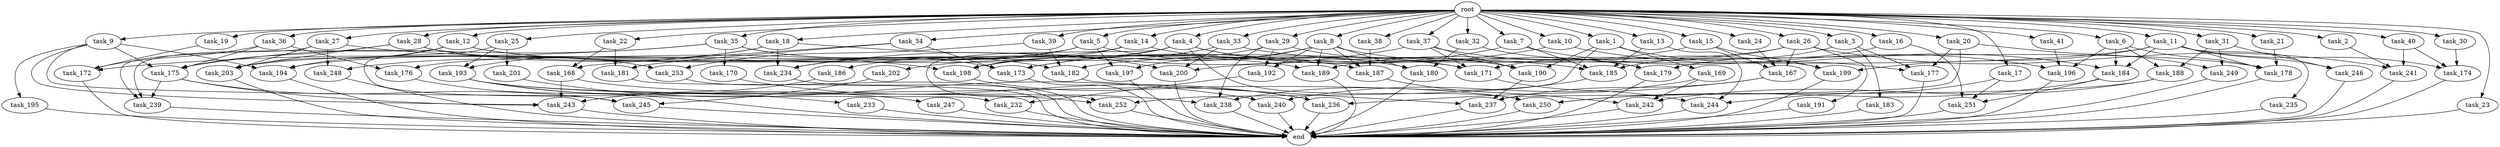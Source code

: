 digraph G {
  task_12 [size="2.048000"];
  task_199 [size="2216203124.736000"];
  task_36 [size="2.048000"];
  task_253 [size="343597383.680000"];
  task_19 [size="2.048000"];
  task_249 [size="893353197.568000"];
  task_196 [size="1168231104.512000"];
  root [size="0.000000"];
  task_10 [size="2.048000"];
  task_168 [size="1271310319.616000"];
  task_18 [size="2.048000"];
  task_1 [size="2.048000"];
  task_189 [size="979252543.488000"];
  task_183 [size="274877906.944000"];
  task_4 [size="2.048000"];
  task_33 [size="2.048000"];
  task_235 [size="68719476.736000"];
  task_234 [size="4277787426.816000"];
  task_22 [size="2.048000"];
  task_252 [size="3951369912.320000"];
  task_15 [size="2.048000"];
  task_5 [size="2.048000"];
  end [size="0.000000"];
  task_246 [size="343597383.680000"];
  task_167 [size="3865470566.400000"];
  task_14 [size="2.048000"];
  task_244 [size="652835028.992000"];
  task_38 [size="2.048000"];
  task_241 [size="5153960755.200000"];
  task_16 [size="2.048000"];
  task_7 [size="2.048000"];
  task_242 [size="2078764171.264000"];
  task_27 [size="2.048000"];
  task_203 [size="2353642078.208000"];
  task_26 [size="2.048000"];
  task_177 [size="2611340115.968000"];
  task_239 [size="2336462209.024000"];
  task_193 [size="3109556322.304000"];
  task_176 [size="1271310319.616000"];
  task_30 [size="2.048000"];
  task_245 [size="3332894621.696000"];
  task_172 [size="1752346656.768000"];
  task_200 [size="2216203124.736000"];
  task_171 [size="4483945857.024000"];
  task_197 [size="1116691496.960000"];
  task_39 [size="2.048000"];
  task_179 [size="1133871366.144000"];
  task_182 [size="2628519985.152000"];
  task_237 [size="3831110828.032000"];
  task_201 [size="1391569403.904000"];
  task_17 [size="2.048000"];
  task_169 [size="1717986918.400000"];
  task_236 [size="2765958938.624000"];
  task_31 [size="2.048000"];
  task_170 [size="841813590.016000"];
  task_194 [size="1614907703.296000"];
  task_2 [size="2.048000"];
  task_41 [size="2.048000"];
  task_35 [size="2.048000"];
  task_3 [size="2.048000"];
  task_187 [size="1168231104.512000"];
  task_247 [size="1391569403.904000"];
  task_40 [size="2.048000"];
  task_181 [size="1271310319.616000"];
  task_232 [size="1872605741.056000"];
  task_184 [size="1185410973.696000"];
  task_8 [size="2.048000"];
  task_191 [size="1717986918.400000"];
  task_29 [size="2.048000"];
  task_198 [size="1597727834.112000"];
  task_21 [size="2.048000"];
  task_28 [size="2.048000"];
  task_175 [size="2113123909.632000"];
  task_233 [size="1391569403.904000"];
  task_23 [size="2.048000"];
  task_190 [size="4552665333.760000"];
  task_25 [size="2.048000"];
  task_6 [size="2.048000"];
  task_32 [size="2.048000"];
  task_188 [size="549755813.888000"];
  task_250 [size="2920577761.280000"];
  task_20 [size="2.048000"];
  task_243 [size="3813930958.848000"];
  task_238 [size="2508260900.864000"];
  task_9 [size="2.048000"];
  task_37 [size="2.048000"];
  task_180 [size="1546188226.560000"];
  task_248 [size="2336462209.024000"];
  task_192 [size="549755813.888000"];
  task_195 [size="154618822.656000"];
  task_185 [size="1889785610.240000"];
  task_186 [size="841813590.016000"];
  task_34 [size="2.048000"];
  task_240 [size="498216206.336000"];
  task_202 [size="429496729.600000"];
  task_173 [size="3143916060.672000"];
  task_174 [size="1855425871.872000"];
  task_178 [size="2491081031.680000"];
  task_13 [size="2.048000"];
  task_251 [size="1116691496.960000"];
  task_24 [size="2.048000"];
  task_11 [size="2.048000"];

  task_12 -> task_187 [size="301989888.000000"];
  task_12 -> task_194 [size="301989888.000000"];
  task_12 -> task_239 [size="301989888.000000"];
  task_12 -> task_203 [size="301989888.000000"];
  task_12 -> task_171 [size="301989888.000000"];
  task_199 -> end [size="1.000000"];
  task_36 -> task_172 [size="411041792.000000"];
  task_36 -> task_176 [size="411041792.000000"];
  task_36 -> task_175 [size="411041792.000000"];
  task_253 -> end [size="1.000000"];
  task_19 -> task_172 [size="33554432.000000"];
  task_249 -> end [size="1.000000"];
  task_196 -> end [size="1.000000"];
  root -> task_12 [size="1.000000"];
  root -> task_35 [size="1.000000"];
  root -> task_14 [size="1.000000"];
  root -> task_36 [size="1.000000"];
  root -> task_37 [size="1.000000"];
  root -> task_6 [size="1.000000"];
  root -> task_32 [size="1.000000"];
  root -> task_38 [size="1.000000"];
  root -> task_19 [size="1.000000"];
  root -> task_13 [size="1.000000"];
  root -> task_20 [size="1.000000"];
  root -> task_16 [size="1.000000"];
  root -> task_9 [size="1.000000"];
  root -> task_31 [size="1.000000"];
  root -> task_10 [size="1.000000"];
  root -> task_1 [size="1.000000"];
  root -> task_18 [size="1.000000"];
  root -> task_5 [size="1.000000"];
  root -> task_2 [size="1.000000"];
  root -> task_4 [size="1.000000"];
  root -> task_27 [size="1.000000"];
  root -> task_41 [size="1.000000"];
  root -> task_11 [size="1.000000"];
  root -> task_23 [size="1.000000"];
  root -> task_3 [size="1.000000"];
  root -> task_26 [size="1.000000"];
  root -> task_7 [size="1.000000"];
  root -> task_40 [size="1.000000"];
  root -> task_34 [size="1.000000"];
  root -> task_17 [size="1.000000"];
  root -> task_33 [size="1.000000"];
  root -> task_15 [size="1.000000"];
  root -> task_22 [size="1.000000"];
  root -> task_29 [size="1.000000"];
  root -> task_8 [size="1.000000"];
  root -> task_30 [size="1.000000"];
  root -> task_39 [size="1.000000"];
  root -> task_25 [size="1.000000"];
  root -> task_24 [size="1.000000"];
  root -> task_21 [size="1.000000"];
  root -> task_28 [size="1.000000"];
  task_10 -> task_184 [size="411041792.000000"];
  task_10 -> task_173 [size="411041792.000000"];
  task_168 -> task_250 [size="411041792.000000"];
  task_168 -> task_243 [size="411041792.000000"];
  task_18 -> task_234 [size="838860800.000000"];
  task_18 -> task_248 [size="838860800.000000"];
  task_18 -> task_200 [size="838860800.000000"];
  task_18 -> task_193 [size="838860800.000000"];
  task_1 -> task_252 [size="838860800.000000"];
  task_1 -> task_177 [size="838860800.000000"];
  task_1 -> task_169 [size="838860800.000000"];
  task_1 -> task_190 [size="838860800.000000"];
  task_189 -> end [size="1.000000"];
  task_183 -> end [size="1.000000"];
  task_4 -> task_250 [size="411041792.000000"];
  task_4 -> task_186 [size="411041792.000000"];
  task_4 -> task_252 [size="411041792.000000"];
  task_4 -> task_190 [size="411041792.000000"];
  task_4 -> task_194 [size="411041792.000000"];
  task_4 -> task_185 [size="411041792.000000"];
  task_33 -> task_202 [size="209715200.000000"];
  task_33 -> task_200 [size="209715200.000000"];
  task_33 -> task_178 [size="209715200.000000"];
  task_235 -> end [size="1.000000"];
  task_234 -> end [size="1.000000"];
  task_22 -> task_168 [size="209715200.000000"];
  task_22 -> task_181 [size="209715200.000000"];
  task_252 -> end [size="1.000000"];
  task_15 -> task_167 [size="209715200.000000"];
  task_15 -> task_199 [size="209715200.000000"];
  task_15 -> task_189 [size="209715200.000000"];
  task_5 -> task_180 [size="411041792.000000"];
  task_5 -> task_197 [size="411041792.000000"];
  task_5 -> task_234 [size="411041792.000000"];
  task_5 -> task_203 [size="411041792.000000"];
  task_246 -> end [size="1.000000"];
  task_167 -> task_236 [size="679477248.000000"];
  task_167 -> task_237 [size="679477248.000000"];
  task_14 -> task_198 [size="209715200.000000"];
  task_14 -> task_176 [size="209715200.000000"];
  task_14 -> task_171 [size="209715200.000000"];
  task_244 -> end [size="1.000000"];
  task_38 -> task_187 [size="134217728.000000"];
  task_241 -> end [size="1.000000"];
  task_16 -> task_251 [size="209715200.000000"];
  task_16 -> task_179 [size="209715200.000000"];
  task_7 -> task_196 [size="301989888.000000"];
  task_7 -> task_173 [size="301989888.000000"];
  task_7 -> task_185 [size="301989888.000000"];
  task_242 -> end [size="1.000000"];
  task_27 -> task_198 [size="301989888.000000"];
  task_27 -> task_248 [size="301989888.000000"];
  task_27 -> task_239 [size="301989888.000000"];
  task_27 -> task_203 [size="301989888.000000"];
  task_203 -> end [size="1.000000"];
  task_26 -> task_182 [size="838860800.000000"];
  task_26 -> task_241 [size="838860800.000000"];
  task_26 -> task_167 [size="838860800.000000"];
  task_26 -> task_191 [size="838860800.000000"];
  task_26 -> task_171 [size="838860800.000000"];
  task_177 -> end [size="1.000000"];
  task_239 -> end [size="1.000000"];
  task_193 -> task_252 [size="679477248.000000"];
  task_193 -> task_247 [size="679477248.000000"];
  task_193 -> task_233 [size="679477248.000000"];
  task_193 -> task_238 [size="679477248.000000"];
  task_176 -> end [size="1.000000"];
  task_30 -> task_174 [size="33554432.000000"];
  task_245 -> end [size="1.000000"];
  task_172 -> end [size="1.000000"];
  task_200 -> end [size="1.000000"];
  task_171 -> task_244 [size="209715200.000000"];
  task_197 -> end [size="1.000000"];
  task_39 -> task_182 [size="33554432.000000"];
  task_39 -> task_253 [size="33554432.000000"];
  task_179 -> end [size="1.000000"];
  task_182 -> task_237 [size="679477248.000000"];
  task_237 -> end [size="1.000000"];
  task_201 -> task_240 [size="209715200.000000"];
  task_17 -> task_244 [size="33554432.000000"];
  task_17 -> task_251 [size="33554432.000000"];
  task_169 -> task_240 [size="33554432.000000"];
  task_169 -> task_242 [size="33554432.000000"];
  task_236 -> end [size="1.000000"];
  task_31 -> task_249 [size="134217728.000000"];
  task_31 -> task_246 [size="134217728.000000"];
  task_31 -> task_188 [size="134217728.000000"];
  task_170 -> task_236 [size="134217728.000000"];
  task_194 -> end [size="1.000000"];
  task_2 -> task_241 [size="838860800.000000"];
  task_41 -> task_196 [size="134217728.000000"];
  task_35 -> task_170 [size="411041792.000000"];
  task_35 -> task_172 [size="411041792.000000"];
  task_35 -> task_175 [size="411041792.000000"];
  task_35 -> task_173 [size="411041792.000000"];
  task_35 -> task_182 [size="411041792.000000"];
  task_3 -> task_183 [size="134217728.000000"];
  task_3 -> task_177 [size="134217728.000000"];
  task_3 -> task_185 [size="134217728.000000"];
  task_187 -> task_242 [size="679477248.000000"];
  task_247 -> end [size="1.000000"];
  task_40 -> task_241 [size="838860800.000000"];
  task_40 -> task_174 [size="838860800.000000"];
  task_181 -> end [size="1.000000"];
  task_232 -> end [size="1.000000"];
  task_184 -> task_250 [size="301989888.000000"];
  task_184 -> task_251 [size="301989888.000000"];
  task_8 -> task_197 [size="134217728.000000"];
  task_8 -> task_179 [size="134217728.000000"];
  task_8 -> task_187 [size="134217728.000000"];
  task_8 -> task_198 [size="134217728.000000"];
  task_8 -> task_192 [size="134217728.000000"];
  task_8 -> task_180 [size="134217728.000000"];
  task_8 -> task_189 [size="134217728.000000"];
  task_191 -> end [size="1.000000"];
  task_29 -> task_190 [size="134217728.000000"];
  task_29 -> task_192 [size="134217728.000000"];
  task_29 -> task_198 [size="134217728.000000"];
  task_29 -> task_238 [size="134217728.000000"];
  task_198 -> task_236 [size="536870912.000000"];
  task_21 -> task_178 [size="838860800.000000"];
  task_28 -> task_175 [size="134217728.000000"];
  task_28 -> task_203 [size="134217728.000000"];
  task_28 -> task_253 [size="134217728.000000"];
  task_28 -> task_189 [size="134217728.000000"];
  task_175 -> task_245 [size="536870912.000000"];
  task_175 -> task_239 [size="536870912.000000"];
  task_175 -> task_243 [size="536870912.000000"];
  task_233 -> end [size="1.000000"];
  task_23 -> end [size="1.000000"];
  task_190 -> task_237 [size="209715200.000000"];
  task_25 -> task_201 [size="679477248.000000"];
  task_25 -> task_245 [size="679477248.000000"];
  task_25 -> task_193 [size="679477248.000000"];
  task_6 -> task_184 [size="134217728.000000"];
  task_6 -> task_178 [size="134217728.000000"];
  task_6 -> task_196 [size="134217728.000000"];
  task_6 -> task_188 [size="134217728.000000"];
  task_32 -> task_180 [size="209715200.000000"];
  task_32 -> task_179 [size="209715200.000000"];
  task_188 -> task_250 [size="301989888.000000"];
  task_188 -> task_242 [size="301989888.000000"];
  task_250 -> end [size="1.000000"];
  task_20 -> task_177 [size="301989888.000000"];
  task_20 -> task_237 [size="301989888.000000"];
  task_20 -> task_249 [size="301989888.000000"];
  task_243 -> end [size="1.000000"];
  task_238 -> end [size="1.000000"];
  task_9 -> task_175 [size="75497472.000000"];
  task_9 -> task_194 [size="75497472.000000"];
  task_9 -> task_243 [size="75497472.000000"];
  task_9 -> task_195 [size="75497472.000000"];
  task_9 -> task_232 [size="75497472.000000"];
  task_37 -> task_190 [size="838860800.000000"];
  task_37 -> task_234 [size="838860800.000000"];
  task_37 -> task_199 [size="838860800.000000"];
  task_37 -> task_171 [size="838860800.000000"];
  task_180 -> end [size="1.000000"];
  task_248 -> end [size="1.000000"];
  task_192 -> task_232 [size="838860800.000000"];
  task_195 -> end [size="1.000000"];
  task_185 -> task_238 [size="411041792.000000"];
  task_186 -> task_243 [size="838860800.000000"];
  task_34 -> task_168 [size="411041792.000000"];
  task_34 -> task_173 [size="411041792.000000"];
  task_34 -> task_181 [size="411041792.000000"];
  task_240 -> end [size="1.000000"];
  task_202 -> task_245 [size="411041792.000000"];
  task_173 -> end [size="1.000000"];
  task_174 -> end [size="1.000000"];
  task_178 -> end [size="1.000000"];
  task_13 -> task_244 [size="75497472.000000"];
  task_13 -> task_185 [size="75497472.000000"];
  task_251 -> end [size="1.000000"];
  task_24 -> task_167 [size="838860800.000000"];
  task_11 -> task_235 [size="33554432.000000"];
  task_11 -> task_184 [size="33554432.000000"];
  task_11 -> task_246 [size="33554432.000000"];
  task_11 -> task_199 [size="33554432.000000"];
  task_11 -> task_178 [size="33554432.000000"];
  task_11 -> task_200 [size="33554432.000000"];
  task_11 -> task_174 [size="33554432.000000"];
}

